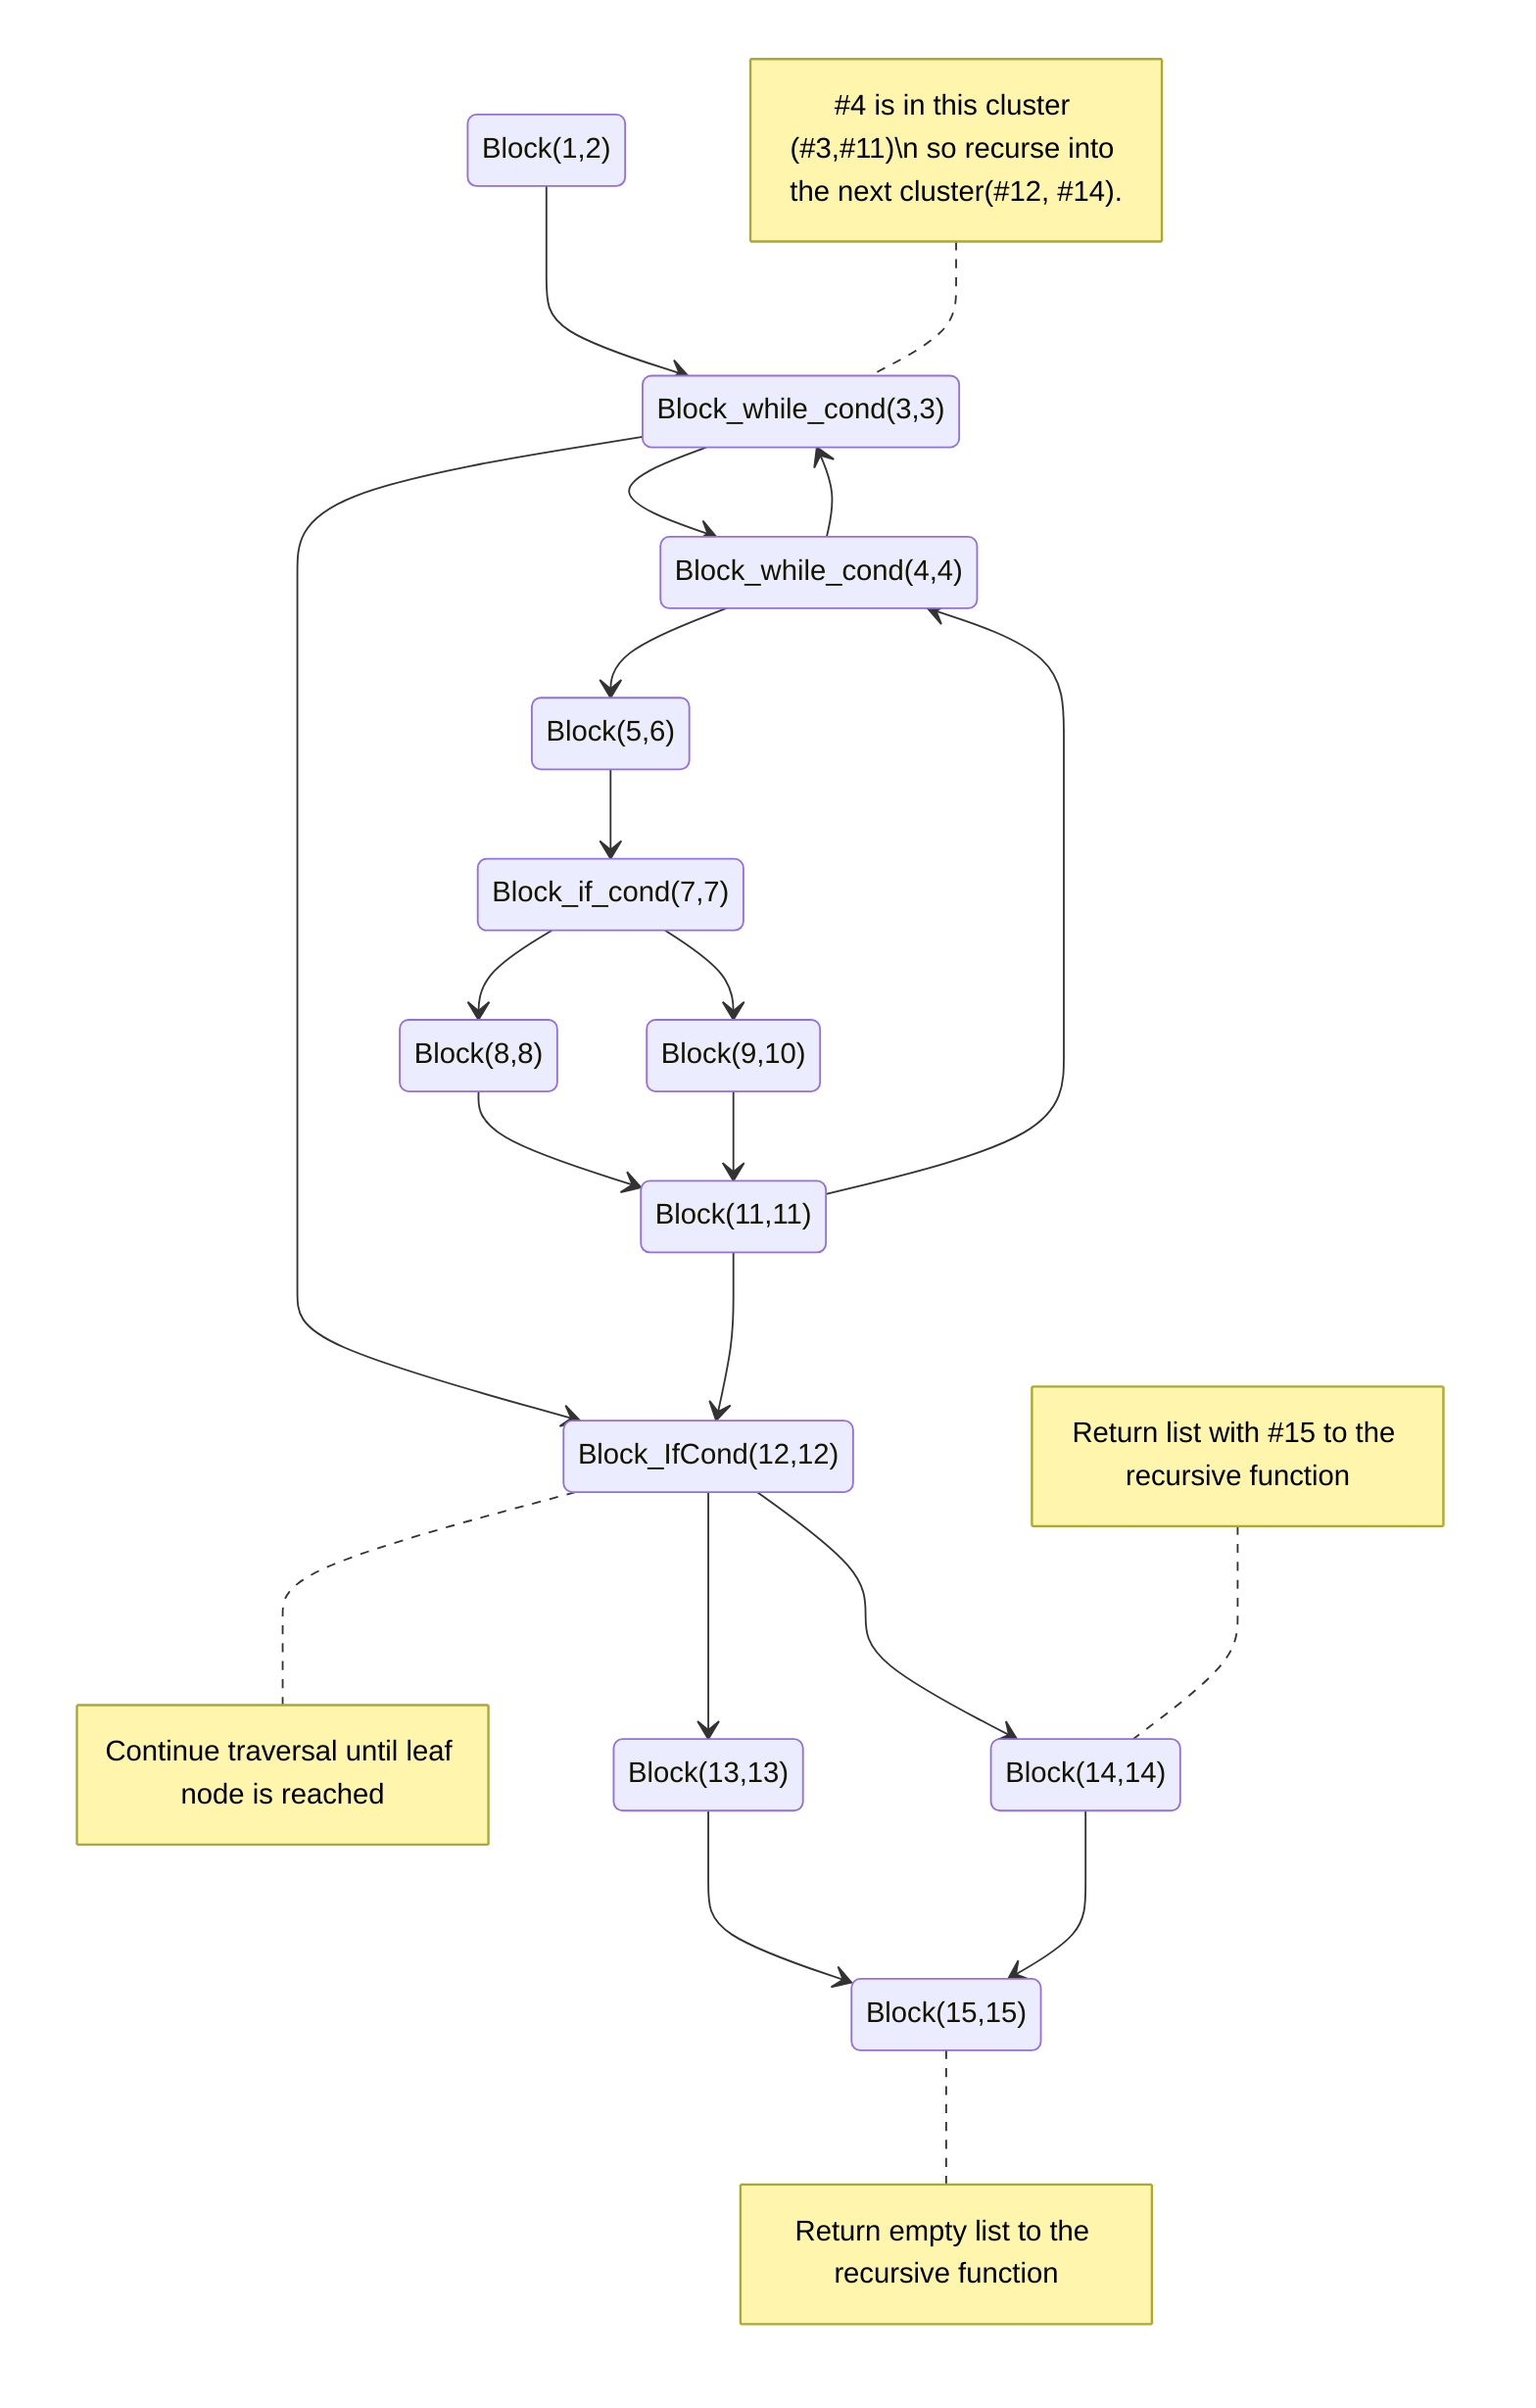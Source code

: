 stateDiagram-v2

Block(1,2) --> Block_while_cond(3,3)

Block_while_cond(3,3) --> Block_while_cond(4,4)
note left of Block_while_cond(3,3) : #4 is in this cluster (#3,#11)\n so recurse into the next cluster(#12, #14).

Block_while_cond(4,4) --> Block_while_cond(3,3)
Block_while_cond(3,3) --> Block_IfCond(12,12)

Block_while_cond(4,4) --> Block(5,6)

Block(5,6) --> Block_if_cond(7,7)

Block_if_cond(7,7) --> Block(8,8)
Block_if_cond(7,7) --> Block(9,10)
Block(8,8) --> Block(11,11)
Block(9,10) --> Block(11,11)
Block(11,11) --> Block_while_cond(4,4)
Block(11,11) --> Block_IfCond(12,12)
note right of Block_IfCond(12,12) : Continue traversal until leaf node is reached

Block_IfCond(12,12) --> Block(13,13)
Block_IfCond(12,12) --> Block(14,14)
Block(13,13) --> Block(15,15)
note left of Block(14,14) : Return list with #15 to the recursive function
Block(14,14) --> Block(15,15)
note right of Block(15,15) : Return empty list to the recursive function